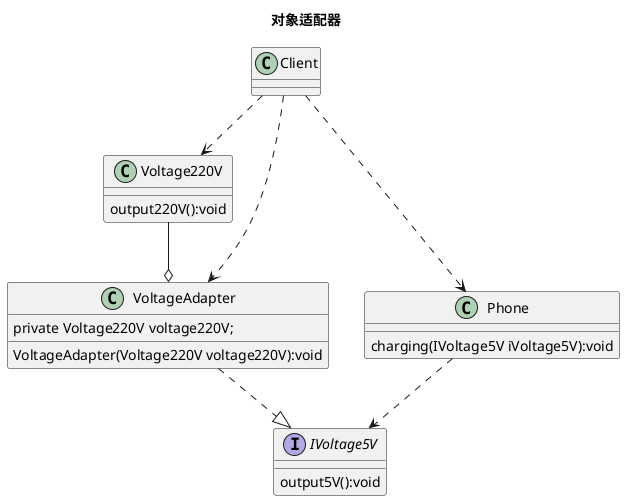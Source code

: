 @startuml
title 对象适配器
class Voltage220V{
    output220V():void
}

interface IVoltage5V{
    output5V():void
}

class VoltageAdapter{
    private Voltage220V voltage220V;
    VoltageAdapter(Voltage220V voltage220V):void
}

Voltage220V  --o VoltageAdapter
VoltageAdapter ..|> IVoltage5V

class Phone{
    charging(IVoltage5V iVoltage5V):void
}

Phone ..> IVoltage5V

class Client
Client ..> Phone
Client ..> VoltageAdapter
Client ..> Voltage220V

@enduml
